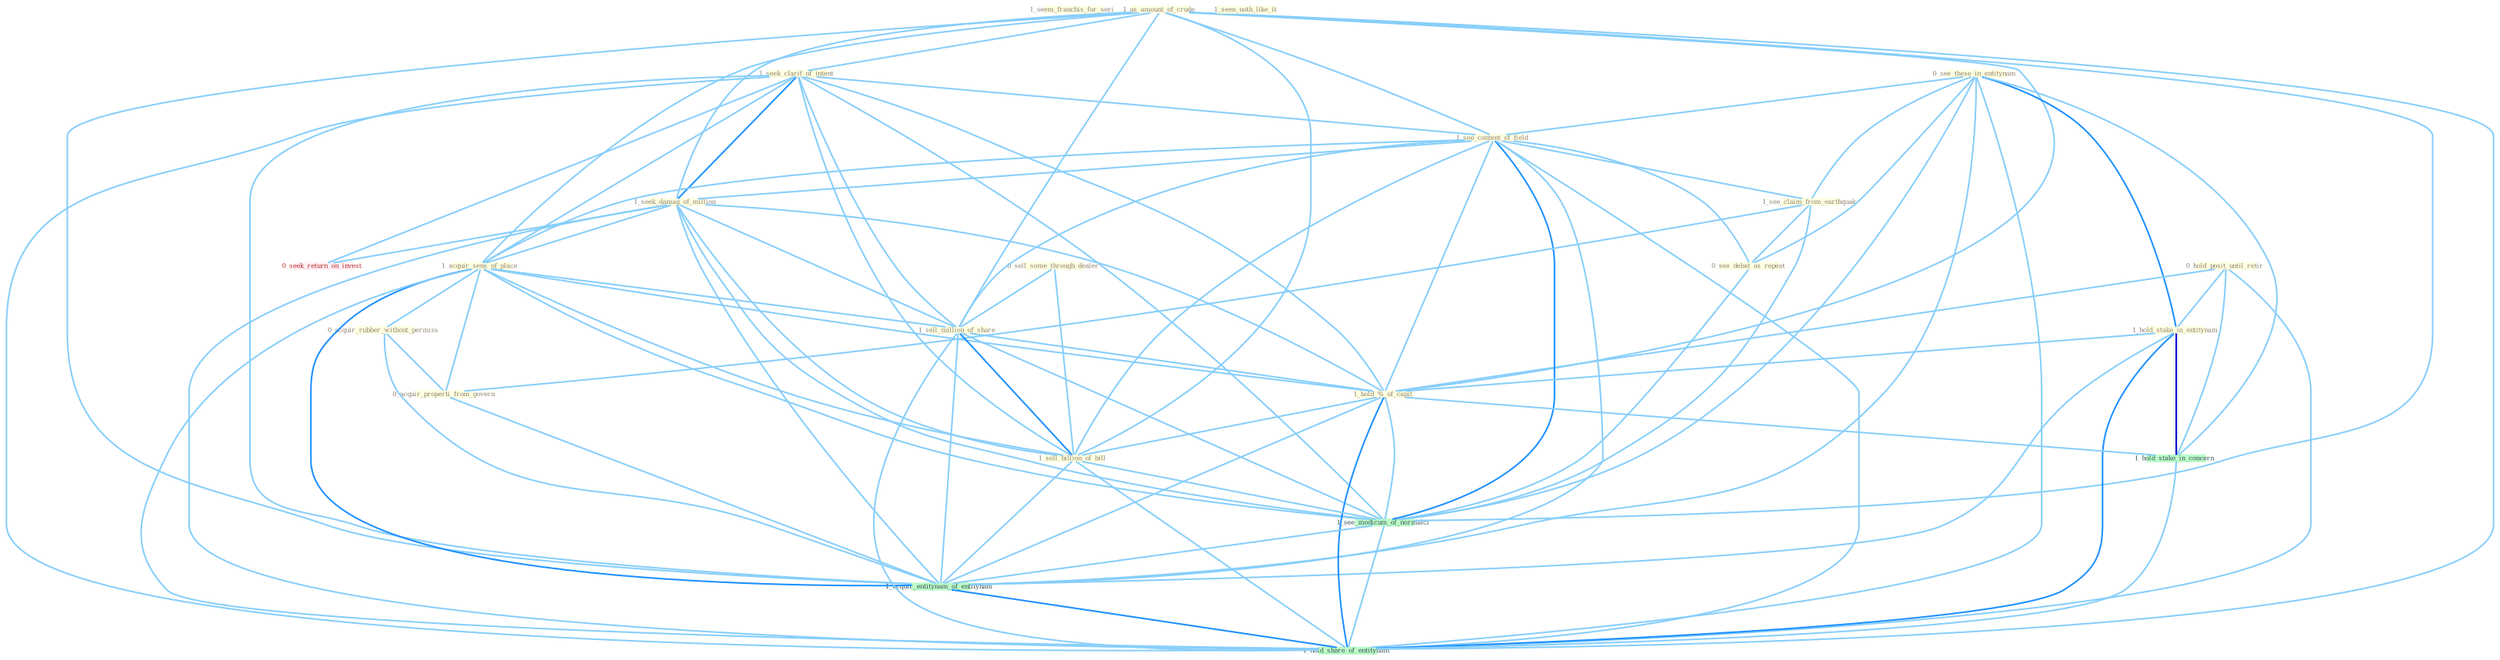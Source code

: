 Graph G{ 
    node
    [shape=polygon,style=filled,width=.5,height=.06,color="#BDFCC9",fixedsize=true,fontsize=4,
    fontcolor="#2f4f4f"];
    {node
    [color="#ffffe0", fontcolor="#8b7d6b"] "1_seem_franchis_for_seri " "0_sell_some_through_dealer " "1_us_amount_of_crude " "1_seen_noth_like_it " "0_see_these_in_entitynam " "0_hold_posit_until_retir " "1_seek_clarif_of_intent " "1_see_content_of_field " "1_seek_damag_of_million " "1_see_claim_from_earthquak " "0_see_debat_as_repeat " "1_acquir_sens_of_place " "1_sell_million_of_share " "1_hold_stake_in_entitynam " "0_acquir_rubber_without_permiss " "1_hold_%_of_capit " "0_acquir_properti_from_govern " "1_sell_billion_of_bill "}
{node [color="#fff0f5", fontcolor="#b22222"] "0_seek_return_on_invest "}
edge [color="#B0E2FF"];

	"0_sell_some_through_dealer " -- "1_sell_million_of_share " [w="1", color="#87cefa" ];
	"0_sell_some_through_dealer " -- "1_sell_billion_of_bill " [w="1", color="#87cefa" ];
	"1_us_amount_of_crude " -- "1_seek_clarif_of_intent " [w="1", color="#87cefa" ];
	"1_us_amount_of_crude " -- "1_see_content_of_field " [w="1", color="#87cefa" ];
	"1_us_amount_of_crude " -- "1_seek_damag_of_million " [w="1", color="#87cefa" ];
	"1_us_amount_of_crude " -- "1_acquir_sens_of_place " [w="1", color="#87cefa" ];
	"1_us_amount_of_crude " -- "1_sell_million_of_share " [w="1", color="#87cefa" ];
	"1_us_amount_of_crude " -- "1_hold_%_of_capit " [w="1", color="#87cefa" ];
	"1_us_amount_of_crude " -- "1_sell_billion_of_bill " [w="1", color="#87cefa" ];
	"1_us_amount_of_crude " -- "1_see_modicum_of_normalci " [w="1", color="#87cefa" ];
	"1_us_amount_of_crude " -- "1_acquir_entitynam_of_entitynam " [w="1", color="#87cefa" ];
	"1_us_amount_of_crude " -- "1_hold_share_of_entitynam " [w="1", color="#87cefa" ];
	"0_see_these_in_entitynam " -- "1_see_content_of_field " [w="1", color="#87cefa" ];
	"0_see_these_in_entitynam " -- "1_see_claim_from_earthquak " [w="1", color="#87cefa" ];
	"0_see_these_in_entitynam " -- "0_see_debat_as_repeat " [w="1", color="#87cefa" ];
	"0_see_these_in_entitynam " -- "1_hold_stake_in_entitynam " [w="2", color="#1e90ff" , len=0.8];
	"0_see_these_in_entitynam " -- "1_hold_stake_in_concern " [w="1", color="#87cefa" ];
	"0_see_these_in_entitynam " -- "1_see_modicum_of_normalci " [w="1", color="#87cefa" ];
	"0_see_these_in_entitynam " -- "1_acquir_entitynam_of_entitynam " [w="1", color="#87cefa" ];
	"0_see_these_in_entitynam " -- "1_hold_share_of_entitynam " [w="1", color="#87cefa" ];
	"0_hold_posit_until_retir " -- "1_hold_stake_in_entitynam " [w="1", color="#87cefa" ];
	"0_hold_posit_until_retir " -- "1_hold_%_of_capit " [w="1", color="#87cefa" ];
	"0_hold_posit_until_retir " -- "1_hold_stake_in_concern " [w="1", color="#87cefa" ];
	"0_hold_posit_until_retir " -- "1_hold_share_of_entitynam " [w="1", color="#87cefa" ];
	"1_seek_clarif_of_intent " -- "1_see_content_of_field " [w="1", color="#87cefa" ];
	"1_seek_clarif_of_intent " -- "1_seek_damag_of_million " [w="2", color="#1e90ff" , len=0.8];
	"1_seek_clarif_of_intent " -- "1_acquir_sens_of_place " [w="1", color="#87cefa" ];
	"1_seek_clarif_of_intent " -- "1_sell_million_of_share " [w="1", color="#87cefa" ];
	"1_seek_clarif_of_intent " -- "1_hold_%_of_capit " [w="1", color="#87cefa" ];
	"1_seek_clarif_of_intent " -- "1_sell_billion_of_bill " [w="1", color="#87cefa" ];
	"1_seek_clarif_of_intent " -- "0_seek_return_on_invest " [w="1", color="#87cefa" ];
	"1_seek_clarif_of_intent " -- "1_see_modicum_of_normalci " [w="1", color="#87cefa" ];
	"1_seek_clarif_of_intent " -- "1_acquir_entitynam_of_entitynam " [w="1", color="#87cefa" ];
	"1_seek_clarif_of_intent " -- "1_hold_share_of_entitynam " [w="1", color="#87cefa" ];
	"1_see_content_of_field " -- "1_seek_damag_of_million " [w="1", color="#87cefa" ];
	"1_see_content_of_field " -- "1_see_claim_from_earthquak " [w="1", color="#87cefa" ];
	"1_see_content_of_field " -- "0_see_debat_as_repeat " [w="1", color="#87cefa" ];
	"1_see_content_of_field " -- "1_acquir_sens_of_place " [w="1", color="#87cefa" ];
	"1_see_content_of_field " -- "1_sell_million_of_share " [w="1", color="#87cefa" ];
	"1_see_content_of_field " -- "1_hold_%_of_capit " [w="1", color="#87cefa" ];
	"1_see_content_of_field " -- "1_sell_billion_of_bill " [w="1", color="#87cefa" ];
	"1_see_content_of_field " -- "1_see_modicum_of_normalci " [w="2", color="#1e90ff" , len=0.8];
	"1_see_content_of_field " -- "1_acquir_entitynam_of_entitynam " [w="1", color="#87cefa" ];
	"1_see_content_of_field " -- "1_hold_share_of_entitynam " [w="1", color="#87cefa" ];
	"1_seek_damag_of_million " -- "1_acquir_sens_of_place " [w="1", color="#87cefa" ];
	"1_seek_damag_of_million " -- "1_sell_million_of_share " [w="1", color="#87cefa" ];
	"1_seek_damag_of_million " -- "1_hold_%_of_capit " [w="1", color="#87cefa" ];
	"1_seek_damag_of_million " -- "1_sell_billion_of_bill " [w="1", color="#87cefa" ];
	"1_seek_damag_of_million " -- "0_seek_return_on_invest " [w="1", color="#87cefa" ];
	"1_seek_damag_of_million " -- "1_see_modicum_of_normalci " [w="1", color="#87cefa" ];
	"1_seek_damag_of_million " -- "1_acquir_entitynam_of_entitynam " [w="1", color="#87cefa" ];
	"1_seek_damag_of_million " -- "1_hold_share_of_entitynam " [w="1", color="#87cefa" ];
	"1_see_claim_from_earthquak " -- "0_see_debat_as_repeat " [w="1", color="#87cefa" ];
	"1_see_claim_from_earthquak " -- "0_acquir_properti_from_govern " [w="1", color="#87cefa" ];
	"1_see_claim_from_earthquak " -- "1_see_modicum_of_normalci " [w="1", color="#87cefa" ];
	"0_see_debat_as_repeat " -- "1_see_modicum_of_normalci " [w="1", color="#87cefa" ];
	"1_acquir_sens_of_place " -- "1_sell_million_of_share " [w="1", color="#87cefa" ];
	"1_acquir_sens_of_place " -- "0_acquir_rubber_without_permiss " [w="1", color="#87cefa" ];
	"1_acquir_sens_of_place " -- "1_hold_%_of_capit " [w="1", color="#87cefa" ];
	"1_acquir_sens_of_place " -- "0_acquir_properti_from_govern " [w="1", color="#87cefa" ];
	"1_acquir_sens_of_place " -- "1_sell_billion_of_bill " [w="1", color="#87cefa" ];
	"1_acquir_sens_of_place " -- "1_see_modicum_of_normalci " [w="1", color="#87cefa" ];
	"1_acquir_sens_of_place " -- "1_acquir_entitynam_of_entitynam " [w="2", color="#1e90ff" , len=0.8];
	"1_acquir_sens_of_place " -- "1_hold_share_of_entitynam " [w="1", color="#87cefa" ];
	"1_sell_million_of_share " -- "1_hold_%_of_capit " [w="1", color="#87cefa" ];
	"1_sell_million_of_share " -- "1_sell_billion_of_bill " [w="2", color="#1e90ff" , len=0.8];
	"1_sell_million_of_share " -- "1_see_modicum_of_normalci " [w="1", color="#87cefa" ];
	"1_sell_million_of_share " -- "1_acquir_entitynam_of_entitynam " [w="1", color="#87cefa" ];
	"1_sell_million_of_share " -- "1_hold_share_of_entitynam " [w="1", color="#87cefa" ];
	"1_hold_stake_in_entitynam " -- "1_hold_%_of_capit " [w="1", color="#87cefa" ];
	"1_hold_stake_in_entitynam " -- "1_hold_stake_in_concern " [w="3", color="#0000cd" , len=0.6];
	"1_hold_stake_in_entitynam " -- "1_acquir_entitynam_of_entitynam " [w="1", color="#87cefa" ];
	"1_hold_stake_in_entitynam " -- "1_hold_share_of_entitynam " [w="2", color="#1e90ff" , len=0.8];
	"0_acquir_rubber_without_permiss " -- "0_acquir_properti_from_govern " [w="1", color="#87cefa" ];
	"0_acquir_rubber_without_permiss " -- "1_acquir_entitynam_of_entitynam " [w="1", color="#87cefa" ];
	"1_hold_%_of_capit " -- "1_sell_billion_of_bill " [w="1", color="#87cefa" ];
	"1_hold_%_of_capit " -- "1_hold_stake_in_concern " [w="1", color="#87cefa" ];
	"1_hold_%_of_capit " -- "1_see_modicum_of_normalci " [w="1", color="#87cefa" ];
	"1_hold_%_of_capit " -- "1_acquir_entitynam_of_entitynam " [w="1", color="#87cefa" ];
	"1_hold_%_of_capit " -- "1_hold_share_of_entitynam " [w="2", color="#1e90ff" , len=0.8];
	"0_acquir_properti_from_govern " -- "1_acquir_entitynam_of_entitynam " [w="1", color="#87cefa" ];
	"1_sell_billion_of_bill " -- "1_see_modicum_of_normalci " [w="1", color="#87cefa" ];
	"1_sell_billion_of_bill " -- "1_acquir_entitynam_of_entitynam " [w="1", color="#87cefa" ];
	"1_sell_billion_of_bill " -- "1_hold_share_of_entitynam " [w="1", color="#87cefa" ];
	"1_hold_stake_in_concern " -- "1_hold_share_of_entitynam " [w="1", color="#87cefa" ];
	"1_see_modicum_of_normalci " -- "1_acquir_entitynam_of_entitynam " [w="1", color="#87cefa" ];
	"1_see_modicum_of_normalci " -- "1_hold_share_of_entitynam " [w="1", color="#87cefa" ];
	"1_acquir_entitynam_of_entitynam " -- "1_hold_share_of_entitynam " [w="2", color="#1e90ff" , len=0.8];
}